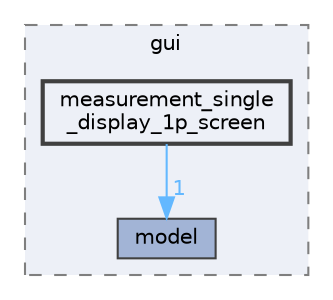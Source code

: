 digraph "C:/Github/PM3-Cable_Monitor/Software/Cable-Monitor_TouchGFX/Cable_Monitor_Horwey/TouchGFX/gui/include/gui/measurement_single_display_1p_screen"
{
 // LATEX_PDF_SIZE
  bgcolor="transparent";
  edge [fontname=Helvetica,fontsize=10,labelfontname=Helvetica,labelfontsize=10];
  node [fontname=Helvetica,fontsize=10,shape=box,height=0.2,width=0.4];
  compound=true
  subgraph clusterdir_b06536b250956a6feb5134863578089f {
    graph [ bgcolor="#edf0f7", pencolor="grey50", label="gui", fontname=Helvetica,fontsize=10 style="filled,dashed", URL="dir_b06536b250956a6feb5134863578089f.html",tooltip=""]
  dir_d2caef49de2ed57468ff267ad03e39e4 [label="model", fillcolor="#a2b4d6", color="grey25", style="filled", URL="dir_d2caef49de2ed57468ff267ad03e39e4.html",tooltip=""];
  dir_0649d484aa21aebfab5e2b777afdfc24 [label="measurement_single\l_display_1p_screen", fillcolor="#edf0f7", color="grey25", style="filled,bold", URL="dir_0649d484aa21aebfab5e2b777afdfc24.html",tooltip=""];
  }
  dir_0649d484aa21aebfab5e2b777afdfc24->dir_d2caef49de2ed57468ff267ad03e39e4 [headlabel="1", labeldistance=1.5 headhref="dir_000022_000028.html" href="dir_000022_000028.html" color="steelblue1" fontcolor="steelblue1"];
}
